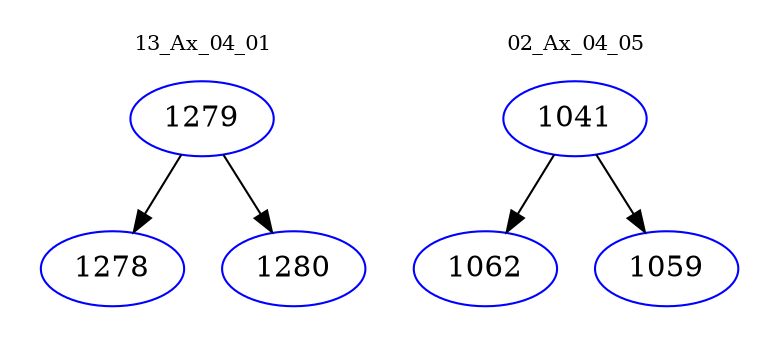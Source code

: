 digraph{
subgraph cluster_0 {
color = white
label = "13_Ax_04_01";
fontsize=10;
T0_1279 [label="1279", color="blue"]
T0_1279 -> T0_1278 [color="black"]
T0_1278 [label="1278", color="blue"]
T0_1279 -> T0_1280 [color="black"]
T0_1280 [label="1280", color="blue"]
}
subgraph cluster_1 {
color = white
label = "02_Ax_04_05";
fontsize=10;
T1_1041 [label="1041", color="blue"]
T1_1041 -> T1_1062 [color="black"]
T1_1062 [label="1062", color="blue"]
T1_1041 -> T1_1059 [color="black"]
T1_1059 [label="1059", color="blue"]
}
}
